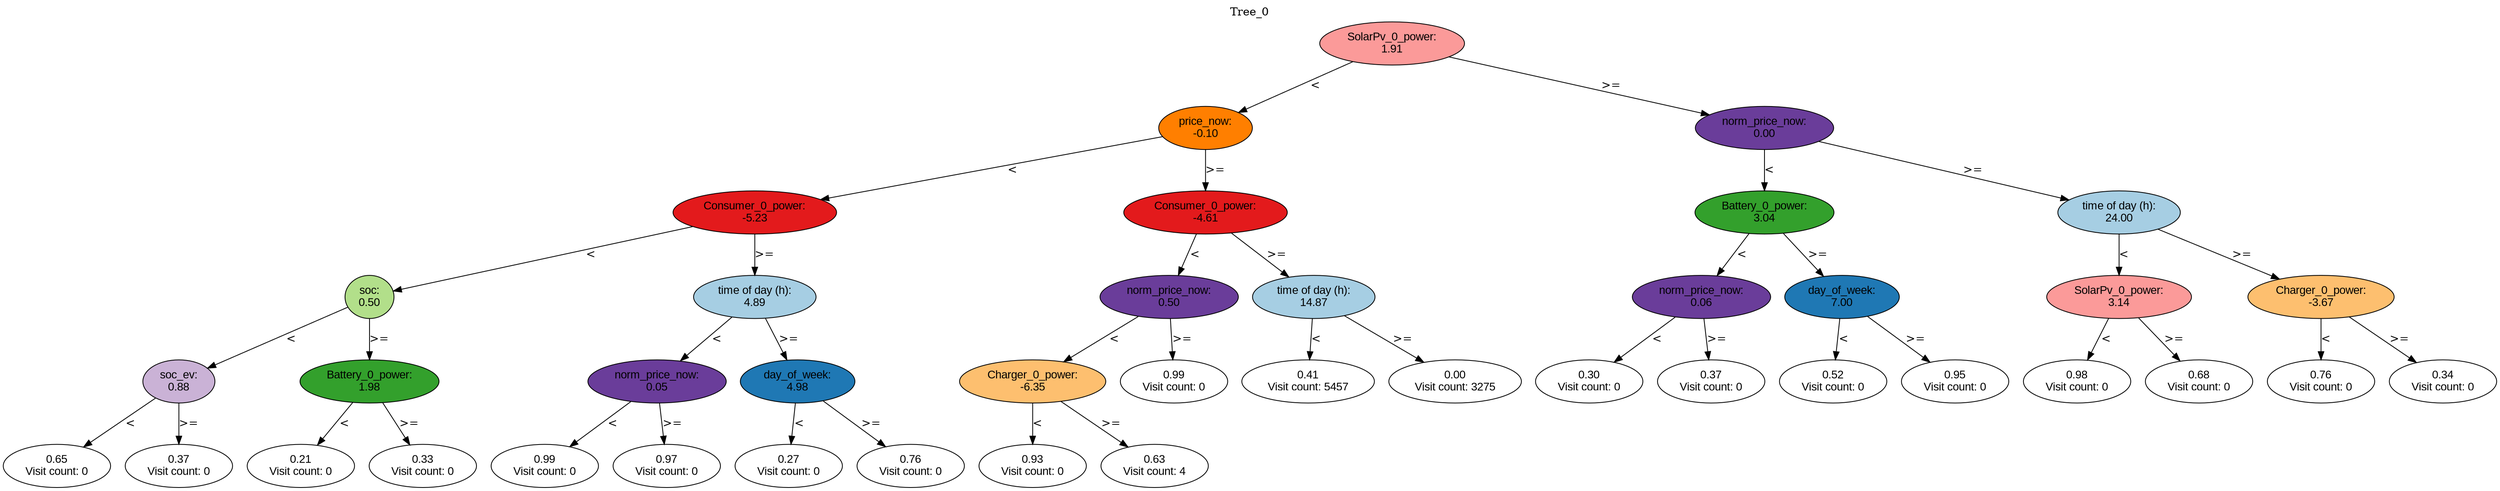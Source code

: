 digraph BST {
    node [fontname="Arial" style=filled colorscheme=paired12];
    0 [ label = "SolarPv_0_power:
1.91" fillcolor=5];
    1 [ label = "price_now:
-0.10" fillcolor=8];
    2 [ label = "Consumer_0_power:
-5.23" fillcolor=6];
    3 [ label = "soc:
0.50" fillcolor=3];
    4 [ label = "soc_ev:
0.88" fillcolor=9];
    5 [ label = "0.65
Visit count: 0" fillcolor=white];
    6 [ label = "0.37
Visit count: 0" fillcolor=white];
    7 [ label = "Battery_0_power:
1.98" fillcolor=4];
    8 [ label = "0.21
Visit count: 0" fillcolor=white];
    9 [ label = "0.33
Visit count: 0" fillcolor=white];
    10 [ label = "time of day (h):
4.89" fillcolor=1];
    11 [ label = "norm_price_now:
0.05" fillcolor=10];
    12 [ label = "0.99
Visit count: 0" fillcolor=white];
    13 [ label = "0.97
Visit count: 0" fillcolor=white];
    14 [ label = "day_of_week:
4.98" fillcolor=2];
    15 [ label = "0.27
Visit count: 0" fillcolor=white];
    16 [ label = "0.76
Visit count: 0" fillcolor=white];
    17 [ label = "Consumer_0_power:
-4.61" fillcolor=6];
    18 [ label = "norm_price_now:
0.50" fillcolor=10];
    19 [ label = "Charger_0_power:
-6.35" fillcolor=7];
    20 [ label = "0.93
Visit count: 0" fillcolor=white];
    21 [ label = "0.63
Visit count: 4" fillcolor=white];
    22 [ label = "0.99
Visit count: 0" fillcolor=white];
    23 [ label = "time of day (h):
14.87" fillcolor=1];
    24 [ label = "0.41
Visit count: 5457" fillcolor=white];
    25 [ label = "0.00
Visit count: 3275" fillcolor=white];
    26 [ label = "norm_price_now:
0.00" fillcolor=10];
    27 [ label = "Battery_0_power:
3.04" fillcolor=4];
    28 [ label = "norm_price_now:
0.06" fillcolor=10];
    29 [ label = "0.30
Visit count: 0" fillcolor=white];
    30 [ label = "0.37
Visit count: 0" fillcolor=white];
    31 [ label = "day_of_week:
7.00" fillcolor=2];
    32 [ label = "0.52
Visit count: 0" fillcolor=white];
    33 [ label = "0.95
Visit count: 0" fillcolor=white];
    34 [ label = "time of day (h):
24.00" fillcolor=1];
    35 [ label = "SolarPv_0_power:
3.14" fillcolor=5];
    36 [ label = "0.98
Visit count: 0" fillcolor=white];
    37 [ label = "0.68
Visit count: 0" fillcolor=white];
    38 [ label = "Charger_0_power:
-3.67" fillcolor=7];
    39 [ label = "0.76
Visit count: 0" fillcolor=white];
    40 [ label = "0.34
Visit count: 0" fillcolor=white];

    0  -> 1[ label = "<"];
    0  -> 26[ label = ">="];
    1  -> 2[ label = "<"];
    1  -> 17[ label = ">="];
    2  -> 3[ label = "<"];
    2  -> 10[ label = ">="];
    3  -> 4[ label = "<"];
    3  -> 7[ label = ">="];
    4  -> 5[ label = "<"];
    4  -> 6[ label = ">="];
    7  -> 8[ label = "<"];
    7  -> 9[ label = ">="];
    10  -> 11[ label = "<"];
    10  -> 14[ label = ">="];
    11  -> 12[ label = "<"];
    11  -> 13[ label = ">="];
    14  -> 15[ label = "<"];
    14  -> 16[ label = ">="];
    17  -> 18[ label = "<"];
    17  -> 23[ label = ">="];
    18  -> 19[ label = "<"];
    18  -> 22[ label = ">="];
    19  -> 20[ label = "<"];
    19  -> 21[ label = ">="];
    23  -> 24[ label = "<"];
    23  -> 25[ label = ">="];
    26  -> 27[ label = "<"];
    26  -> 34[ label = ">="];
    27  -> 28[ label = "<"];
    27  -> 31[ label = ">="];
    28  -> 29[ label = "<"];
    28  -> 30[ label = ">="];
    31  -> 32[ label = "<"];
    31  -> 33[ label = ">="];
    34  -> 35[ label = "<"];
    34  -> 38[ label = ">="];
    35  -> 36[ label = "<"];
    35  -> 37[ label = ">="];
    38  -> 39[ label = "<"];
    38  -> 40[ label = ">="];

    labelloc="t";
    label="Tree_0";
}